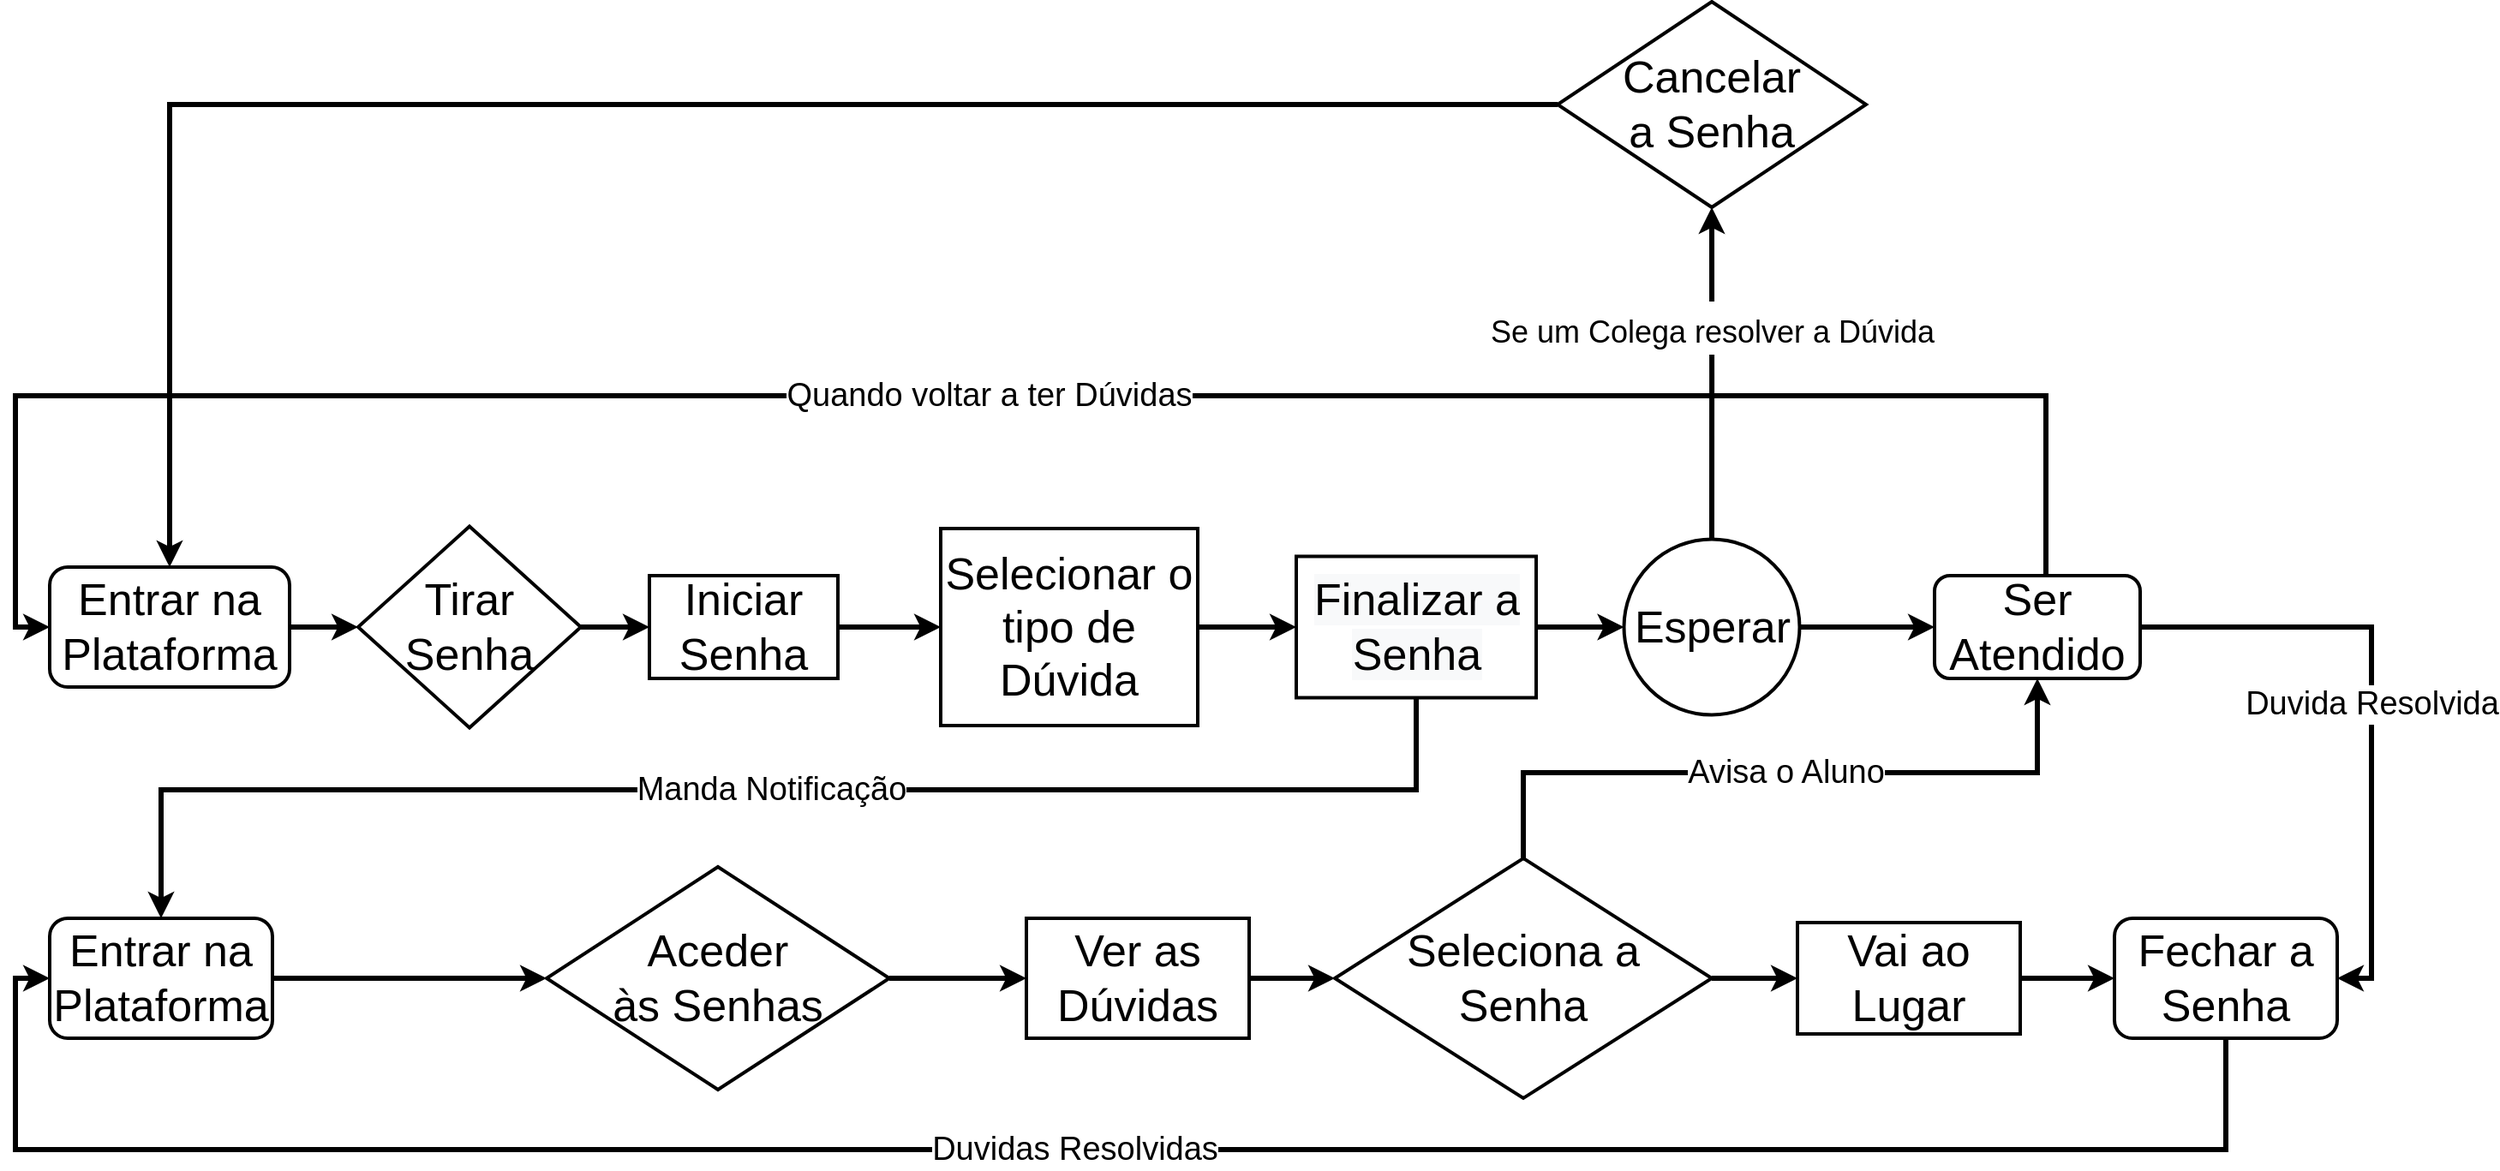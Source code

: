 <mxfile version="17.4.6" type="github">
  <diagram id="VqeVfdAjm5QrABPjtbQZ" name="Page-1">
    <mxGraphModel dx="1750" dy="2042" grid="1" gridSize="10" guides="1" tooltips="1" connect="1" arrows="1" fold="1" page="1" pageScale="1" pageWidth="827" pageHeight="1169" math="0" shadow="0">
      <root>
        <mxCell id="0" />
        <mxCell id="1" parent="0" />
        <mxCell id="rr1evjd3cK3BUrG2ZG_5-54" style="edgeStyle=orthogonalEdgeStyle;rounded=0;orthogonalLoop=1;jettySize=auto;html=1;exitX=1;exitY=0.5;exitDx=0;exitDy=0;entryX=0;entryY=0.5;entryDx=0;entryDy=0;fontSize=26;strokeWidth=3;" edge="1" parent="1" source="rr1evjd3cK3BUrG2ZG_5-2" target="rr1evjd3cK3BUrG2ZG_5-11">
          <mxGeometry relative="1" as="geometry" />
        </mxCell>
        <mxCell id="rr1evjd3cK3BUrG2ZG_5-2" value="&lt;font style=&quot;font-size: 26px&quot;&gt;Entrar na Plataforma&lt;/font&gt;" style="rounded=1;whiteSpace=wrap;html=1;strokeWidth=2;" vertex="1" parent="1">
          <mxGeometry x="50" y="140" width="140" height="70" as="geometry" />
        </mxCell>
        <mxCell id="rr1evjd3cK3BUrG2ZG_5-59" value="&lt;font size=&quot;4&quot;&gt;Se um Colega resolver a Dúvida&lt;/font&gt;" style="edgeStyle=orthogonalEdgeStyle;rounded=0;orthogonalLoop=1;jettySize=auto;html=1;entryX=0.5;entryY=1;entryDx=0;entryDy=0;fontSize=26;strokeWidth=3;" edge="1" parent="1" source="rr1evjd3cK3BUrG2ZG_5-9" target="rr1evjd3cK3BUrG2ZG_5-16">
          <mxGeometry x="0.278" relative="1" as="geometry">
            <mxPoint as="offset" />
          </mxGeometry>
        </mxCell>
        <mxCell id="rr1evjd3cK3BUrG2ZG_5-63" style="edgeStyle=orthogonalEdgeStyle;rounded=0;orthogonalLoop=1;jettySize=auto;html=1;entryX=0;entryY=0.5;entryDx=0;entryDy=0;fontSize=26;strokeWidth=3;" edge="1" parent="1" source="rr1evjd3cK3BUrG2ZG_5-9" target="rr1evjd3cK3BUrG2ZG_5-62">
          <mxGeometry relative="1" as="geometry" />
        </mxCell>
        <mxCell id="rr1evjd3cK3BUrG2ZG_5-9" value="Esperar" style="ellipse;whiteSpace=wrap;html=1;aspect=fixed;fontSize=26;strokeWidth=2;" vertex="1" parent="1">
          <mxGeometry x="968.75" y="123.75" width="102.5" height="102.5" as="geometry" />
        </mxCell>
        <mxCell id="rr1evjd3cK3BUrG2ZG_5-58" style="edgeStyle=orthogonalEdgeStyle;rounded=0;orthogonalLoop=1;jettySize=auto;html=1;entryX=0;entryY=0.5;entryDx=0;entryDy=0;fontSize=26;strokeWidth=3;" edge="1" parent="1" source="rr1evjd3cK3BUrG2ZG_5-10" target="rr1evjd3cK3BUrG2ZG_5-13">
          <mxGeometry relative="1" as="geometry" />
        </mxCell>
        <mxCell id="rr1evjd3cK3BUrG2ZG_5-10" value="Iniciar&lt;br&gt;Senha" style="rounded=0;whiteSpace=wrap;html=1;fontSize=26;strokeWidth=2;" vertex="1" parent="1">
          <mxGeometry x="400" y="145" width="110" height="60" as="geometry" />
        </mxCell>
        <mxCell id="rr1evjd3cK3BUrG2ZG_5-57" style="edgeStyle=orthogonalEdgeStyle;rounded=0;orthogonalLoop=1;jettySize=auto;html=1;entryX=0;entryY=0.5;entryDx=0;entryDy=0;fontSize=26;strokeWidth=3;" edge="1" parent="1" source="rr1evjd3cK3BUrG2ZG_5-11" target="rr1evjd3cK3BUrG2ZG_5-10">
          <mxGeometry relative="1" as="geometry" />
        </mxCell>
        <mxCell id="rr1evjd3cK3BUrG2ZG_5-11" value="Tirar Senha" style="rhombus;whiteSpace=wrap;html=1;fontSize=26;strokeWidth=2;" vertex="1" parent="1">
          <mxGeometry x="230" y="116.25" width="130" height="117.5" as="geometry" />
        </mxCell>
        <mxCell id="rr1evjd3cK3BUrG2ZG_5-24" style="edgeStyle=orthogonalEdgeStyle;rounded=0;orthogonalLoop=1;jettySize=auto;html=1;entryX=0;entryY=0.5;entryDx=0;entryDy=0;fontSize=26;strokeWidth=3;" edge="1" parent="1" source="rr1evjd3cK3BUrG2ZG_5-13" target="rr1evjd3cK3BUrG2ZG_5-14">
          <mxGeometry relative="1" as="geometry" />
        </mxCell>
        <mxCell id="rr1evjd3cK3BUrG2ZG_5-13" value="Selecionar o tipo de Dúvida" style="rounded=0;whiteSpace=wrap;html=1;fontSize=26;strokeWidth=2;" vertex="1" parent="1">
          <mxGeometry x="570" y="117.5" width="150" height="115" as="geometry" />
        </mxCell>
        <mxCell id="rr1evjd3cK3BUrG2ZG_5-25" style="edgeStyle=orthogonalEdgeStyle;rounded=0;orthogonalLoop=1;jettySize=auto;html=1;entryX=0;entryY=0.5;entryDx=0;entryDy=0;fontSize=26;strokeWidth=3;" edge="1" parent="1" source="rr1evjd3cK3BUrG2ZG_5-14" target="rr1evjd3cK3BUrG2ZG_5-9">
          <mxGeometry relative="1" as="geometry" />
        </mxCell>
        <mxCell id="rr1evjd3cK3BUrG2ZG_5-86" value="Manda Notificação" style="edgeStyle=orthogonalEdgeStyle;shape=connector;rounded=0;orthogonalLoop=1;jettySize=auto;html=1;labelBackgroundColor=default;fontFamily=Helvetica;fontSize=19;fontColor=default;endArrow=classic;strokeColor=default;strokeWidth=3;" edge="1" parent="1" source="rr1evjd3cK3BUrG2ZG_5-14" target="rr1evjd3cK3BUrG2ZG_5-28">
          <mxGeometry relative="1" as="geometry">
            <Array as="points">
              <mxPoint x="848" y="270" />
              <mxPoint x="115" y="270" />
            </Array>
          </mxGeometry>
        </mxCell>
        <mxCell id="rr1evjd3cK3BUrG2ZG_5-14" value="&lt;span style=&quot;color: rgb(0 , 0 , 0) ; font-family: &amp;#34;helvetica&amp;#34; ; font-size: 26px ; font-style: normal ; font-weight: normal ; letter-spacing: normal ; text-align: center ; text-indent: 0px ; text-transform: none ; word-spacing: 0px ; background-color: rgb(248 , 249 , 250) ; text-decoration: none ; display: inline ; float: none&quot;&gt;Finalizar a Senha&lt;/span&gt;" style="rounded=0;whiteSpace=wrap;html=1;fontSize=26;strokeWidth=2;" vertex="1" parent="1">
          <mxGeometry x="777.5" y="133.75" width="140" height="82.5" as="geometry" />
        </mxCell>
        <mxCell id="rr1evjd3cK3BUrG2ZG_5-73" style="edgeStyle=orthogonalEdgeStyle;rounded=0;orthogonalLoop=1;jettySize=auto;html=1;entryX=0.5;entryY=0;entryDx=0;entryDy=0;fontSize=26;strokeWidth=3;" edge="1" parent="1" source="rr1evjd3cK3BUrG2ZG_5-16" target="rr1evjd3cK3BUrG2ZG_5-2">
          <mxGeometry relative="1" as="geometry" />
        </mxCell>
        <mxCell id="rr1evjd3cK3BUrG2ZG_5-16" value="Cancelar &lt;br&gt;a Senha" style="rhombus;whiteSpace=wrap;html=1;fontSize=26;strokeWidth=2;" vertex="1" parent="1">
          <mxGeometry x="930" y="-190" width="180" height="120" as="geometry" />
        </mxCell>
        <mxCell id="rr1evjd3cK3BUrG2ZG_5-71" style="edgeStyle=orthogonalEdgeStyle;rounded=0;orthogonalLoop=1;jettySize=auto;html=1;entryX=0;entryY=0.5;entryDx=0;entryDy=0;fontSize=26;strokeWidth=3;" edge="1" parent="1" source="rr1evjd3cK3BUrG2ZG_5-28" target="rr1evjd3cK3BUrG2ZG_5-29">
          <mxGeometry relative="1" as="geometry" />
        </mxCell>
        <mxCell id="rr1evjd3cK3BUrG2ZG_5-28" value="Entrar na Plataforma" style="rounded=1;whiteSpace=wrap;html=1;fontSize=26;strokeWidth=2;" vertex="1" parent="1">
          <mxGeometry x="50" y="345" width="130" height="70" as="geometry" />
        </mxCell>
        <mxCell id="rr1evjd3cK3BUrG2ZG_5-70" style="edgeStyle=orthogonalEdgeStyle;rounded=0;orthogonalLoop=1;jettySize=auto;html=1;entryX=0;entryY=0.5;entryDx=0;entryDy=0;fontSize=26;strokeWidth=3;" edge="1" parent="1" source="rr1evjd3cK3BUrG2ZG_5-29" target="rr1evjd3cK3BUrG2ZG_5-36">
          <mxGeometry relative="1" as="geometry" />
        </mxCell>
        <mxCell id="rr1evjd3cK3BUrG2ZG_5-29" value="Aceder &lt;br&gt;às Senhas" style="rhombus;whiteSpace=wrap;html=1;fontSize=26;strokeWidth=2;" vertex="1" parent="1">
          <mxGeometry x="340" y="315" width="200" height="130" as="geometry" />
        </mxCell>
        <mxCell id="rr1evjd3cK3BUrG2ZG_5-68" style="edgeStyle=orthogonalEdgeStyle;rounded=0;orthogonalLoop=1;jettySize=auto;html=1;entryX=0;entryY=0.5;entryDx=0;entryDy=0;fontSize=26;strokeWidth=3;" edge="1" parent="1" source="rr1evjd3cK3BUrG2ZG_5-31" target="rr1evjd3cK3BUrG2ZG_5-35">
          <mxGeometry relative="1" as="geometry" />
        </mxCell>
        <mxCell id="rr1evjd3cK3BUrG2ZG_5-31" value="Vai ao Lugar" style="rounded=0;whiteSpace=wrap;html=1;fontSize=26;strokeWidth=2;" vertex="1" parent="1">
          <mxGeometry x="1070" y="347.5" width="130" height="65" as="geometry" />
        </mxCell>
        <mxCell id="rr1evjd3cK3BUrG2ZG_5-92" value="Duvidas Resolvidas" style="edgeStyle=orthogonalEdgeStyle;shape=connector;rounded=0;orthogonalLoop=1;jettySize=auto;html=1;entryX=0;entryY=0.5;entryDx=0;entryDy=0;labelBackgroundColor=default;fontFamily=Helvetica;fontSize=19;fontColor=default;endArrow=classic;strokeColor=default;strokeWidth=3;" edge="1" parent="1" source="rr1evjd3cK3BUrG2ZG_5-35" target="rr1evjd3cK3BUrG2ZG_5-28">
          <mxGeometry relative="1" as="geometry">
            <Array as="points">
              <mxPoint x="1320" y="480" />
              <mxPoint x="30" y="480" />
              <mxPoint x="30" y="380" />
            </Array>
          </mxGeometry>
        </mxCell>
        <mxCell id="rr1evjd3cK3BUrG2ZG_5-35" value="Fechar a Senha" style="rounded=1;whiteSpace=wrap;html=1;fontSize=26;strokeWidth=2;" vertex="1" parent="1">
          <mxGeometry x="1255" y="345" width="130" height="70" as="geometry" />
        </mxCell>
        <mxCell id="rr1evjd3cK3BUrG2ZG_5-69" style="edgeStyle=orthogonalEdgeStyle;rounded=0;orthogonalLoop=1;jettySize=auto;html=1;entryX=0;entryY=0.5;entryDx=0;entryDy=0;fontSize=26;strokeWidth=3;" edge="1" parent="1" source="rr1evjd3cK3BUrG2ZG_5-36" target="rr1evjd3cK3BUrG2ZG_5-38">
          <mxGeometry relative="1" as="geometry" />
        </mxCell>
        <mxCell id="rr1evjd3cK3BUrG2ZG_5-36" value="Ver as Dúvidas" style="rounded=0;whiteSpace=wrap;html=1;fontSize=26;strokeWidth=2;" vertex="1" parent="1">
          <mxGeometry x="620" y="345" width="130" height="70" as="geometry" />
        </mxCell>
        <mxCell id="rr1evjd3cK3BUrG2ZG_5-67" style="edgeStyle=orthogonalEdgeStyle;rounded=0;orthogonalLoop=1;jettySize=auto;html=1;entryX=0;entryY=0.5;entryDx=0;entryDy=0;fontSize=26;strokeWidth=3;" edge="1" parent="1" source="rr1evjd3cK3BUrG2ZG_5-38" target="rr1evjd3cK3BUrG2ZG_5-31">
          <mxGeometry relative="1" as="geometry" />
        </mxCell>
        <mxCell id="rr1evjd3cK3BUrG2ZG_5-90" value="Avisa o Aluno" style="edgeStyle=orthogonalEdgeStyle;shape=connector;rounded=0;orthogonalLoop=1;jettySize=auto;html=1;entryX=0.5;entryY=1;entryDx=0;entryDy=0;labelBackgroundColor=default;fontFamily=Helvetica;fontSize=19;fontColor=default;endArrow=classic;strokeColor=default;strokeWidth=3;" edge="1" parent="1" source="rr1evjd3cK3BUrG2ZG_5-38" target="rr1evjd3cK3BUrG2ZG_5-62">
          <mxGeometry relative="1" as="geometry">
            <Array as="points">
              <mxPoint x="910" y="260" />
              <mxPoint x="1210" y="260" />
            </Array>
          </mxGeometry>
        </mxCell>
        <mxCell id="rr1evjd3cK3BUrG2ZG_5-38" value="Seleciona a Senha" style="rhombus;whiteSpace=wrap;html=1;fontSize=26;strokeWidth=2;" vertex="1" parent="1">
          <mxGeometry x="800" y="310" width="220" height="140" as="geometry" />
        </mxCell>
        <mxCell id="rr1evjd3cK3BUrG2ZG_5-83" value="Quando voltar a ter Dúvidas" style="edgeStyle=orthogonalEdgeStyle;shape=connector;rounded=0;orthogonalLoop=1;jettySize=auto;html=1;entryX=0;entryY=0.5;entryDx=0;entryDy=0;labelBackgroundColor=default;fontFamily=Helvetica;fontSize=19;fontColor=default;endArrow=classic;strokeColor=default;strokeWidth=3;" edge="1" parent="1" source="rr1evjd3cK3BUrG2ZG_5-62" target="rr1evjd3cK3BUrG2ZG_5-2">
          <mxGeometry relative="1" as="geometry">
            <Array as="points">
              <mxPoint x="1215" y="40" />
              <mxPoint x="30" y="40" />
              <mxPoint x="30" y="175" />
            </Array>
          </mxGeometry>
        </mxCell>
        <mxCell id="rr1evjd3cK3BUrG2ZG_5-88" value="Duvida Resolvida" style="edgeStyle=orthogonalEdgeStyle;shape=connector;rounded=0;orthogonalLoop=1;jettySize=auto;html=1;entryX=1;entryY=0.5;entryDx=0;entryDy=0;labelBackgroundColor=default;fontFamily=Helvetica;fontSize=19;fontColor=default;endArrow=classic;strokeColor=default;strokeWidth=3;" edge="1" parent="1" source="rr1evjd3cK3BUrG2ZG_5-62" target="rr1evjd3cK3BUrG2ZG_5-35">
          <mxGeometry relative="1" as="geometry">
            <Array as="points">
              <mxPoint x="1405" y="175" />
              <mxPoint x="1405" y="380" />
            </Array>
          </mxGeometry>
        </mxCell>
        <mxCell id="rr1evjd3cK3BUrG2ZG_5-62" value="Ser&lt;br&gt;Atendido" style="rounded=1;whiteSpace=wrap;html=1;fontSize=26;strokeWidth=2;" vertex="1" parent="1">
          <mxGeometry x="1150" y="145" width="120" height="60" as="geometry" />
        </mxCell>
      </root>
    </mxGraphModel>
  </diagram>
</mxfile>

